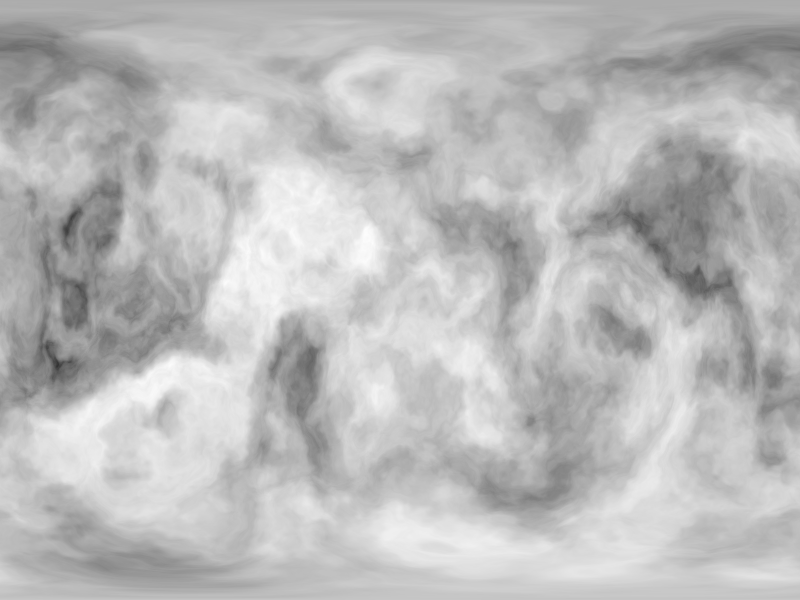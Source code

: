 //////////////////////////////////////////////////////////////////////////////
// Persistence of Vision Ray Tracer Scene Description File                  //
// File: texturegen.pov                                                     //
// Vers: 3.6                                                                //
// Desc: RandomSeed is not a true random seed; it is instead the location   //
// of the camera and the sphere. The texture changes according to position. //
// LevelOfDetail changes the size of the details.                           //
// 0.25 and 0.5 Good for asteroid models                                    //
// 0.75 - 1.5   Nice general height map for planets                         //
// 2 and up     Good detailed map for planets, should be combined with      //
// general map with soft light blend mode in Photoshop                      //
// To add more detail to planet map use layers and flatten image, then      //
// decrease contrast and add another level of detail                        //
// There comes a point when you can't add any more detail, when the next    //
// level of detail turns continents into immense clusters of islands. For   //
// me, using levels 1-8 is good enough. Add level 32, however, and it       //
// becomes useless (unless you are trying to make a planet of islands) and  //
// you have to go to the Edit menu and click that Undo command.             //
// TerrainType specifies what type of noise to use when generating the map. //
// You can use any pattern, even non-random ones, but I recommend bozo and  //
// wrinkles. Agate, granite and crackle also give good results. Heck, even  //
// leopard and ripples look good with the right amount of Complexity!       //
// NoiseType tells POV-Ray what version of the noise to use: 1 creates      //
// plateaus at the highest points, 2 is the old noise generator fixed (no   //
// plateaus) and 3 is Perlin noise.                                         //
// Date: October 2, 2009                                                    //
// Auth: worldbuilder                                                       //
// Use command line options to create maps suitable for Celestia or         //
// Anim8or                                                                  //
// -w1024 -h512                                                             //
// -w2048 -h1024                                                            //
// -w4096 -h2048                                                            //
// This file is licensed under the terms of the CC-LGPL.                    //
// I didn't want to say that. :-)                                           //
//////////////////////////////////////////////////////////////////////////////
#declare RandomSeed = <84, 64, 536>;                                            
#declare LevelOfDetail = 1;                                                 
#declare Complexity = 1;
#declare TerrainType = pigment { wrinkles };
#declare NoiseType = 3; 
                                                    
                                                                            
#include "colors.inc"                                                       
                                                                            
camera {     // Gets the texture, change lookat point to rotate map 
  spherical
  location RandomSeed     
  look_at  <0,0,1>      
  angle 360             
        180             
}

sphere {   // Texture surface
  RandomSeed 
  LevelOfDetail      
  texture {
  pigment {
  TerrainType noise_generator NoiseType
  turbulence Complexity
  color_map { [0.0 Black] [1.0 White] }
  }
  finish { ambient 1 }
}
}





